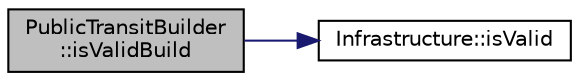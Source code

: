 digraph "PublicTransitBuilder::isValidBuild"
{
 // LATEX_PDF_SIZE
  edge [fontname="Helvetica",fontsize="10",labelfontname="Helvetica",labelfontsize="10"];
  node [fontname="Helvetica",fontsize="10",shape=record];
  rankdir="LR";
  Node1 [label="PublicTransitBuilder\l::isValidBuild",height=0.2,width=0.4,color="black", fillcolor="grey75", style="filled", fontcolor="black",tooltip="Checks if the current build is valid."];
  Node1 -> Node2 [color="midnightblue",fontsize="10",style="solid",fontname="Helvetica"];
  Node2 [label="Infrastructure::isValid",height=0.2,width=0.4,color="black", fillcolor="white", style="filled",URL="$classInfrastructure.html#a09800a63ee05c10f376d87aa33b2bcf7",tooltip="Checks if the infrastructure is valid."];
}
